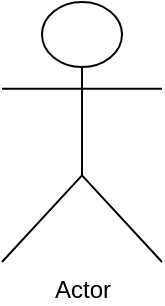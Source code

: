 <mxfile>
    <diagram id="cfdcQZHAGlFOS9F4iv71" name="第1頁">
        <mxGraphModel dx="1130" dy="787" grid="1" gridSize="10" guides="1" tooltips="1" connect="1" arrows="1" fold="1" page="1" pageScale="1" pageWidth="827" pageHeight="1169" math="0" shadow="0">
            <root>
                <mxCell id="0"/>
                <mxCell id="1" parent="0"/>
                <mxCell id="3" value="Actor" style="shape=umlActor;verticalLabelPosition=bottom;verticalAlign=top;html=1;outlineConnect=0;" vertex="1" parent="1">
                    <mxGeometry x="120" y="170" width="80" height="130" as="geometry"/>
                </mxCell>
            </root>
        </mxGraphModel>
    </diagram>
</mxfile>